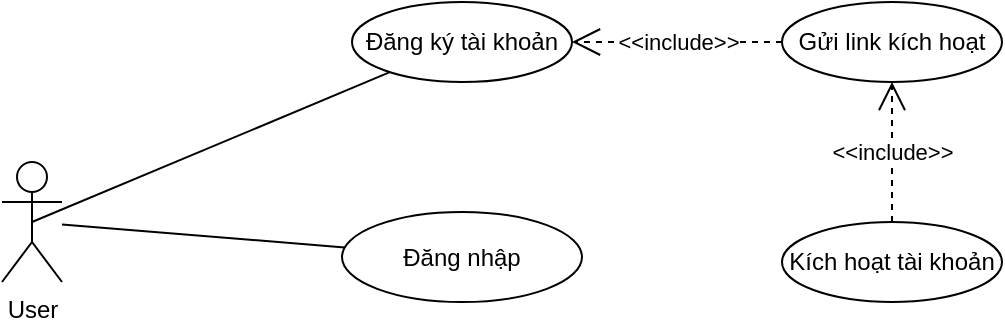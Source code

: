 <mxfile version="24.7.17">
  <diagram name="Page-1" id="N2uSfmog41vRjkX8YVxG">
    <mxGraphModel dx="1290" dy="563" grid="1" gridSize="10" guides="1" tooltips="1" connect="1" arrows="1" fold="1" page="1" pageScale="1" pageWidth="850" pageHeight="1100" math="0" shadow="0">
      <root>
        <mxCell id="0" />
        <mxCell id="1" parent="0" />
        <mxCell id="cNN2dI21RtlMbFky-l4t-1" value="User" style="shape=umlActor;verticalLabelPosition=bottom;verticalAlign=top;html=1;outlineConnect=0;" vertex="1" parent="1">
          <mxGeometry x="110" y="170" width="30" height="60" as="geometry" />
        </mxCell>
        <mxCell id="cNN2dI21RtlMbFky-l4t-2" value="Đăng nhập" style="ellipse;whiteSpace=wrap;html=1;" vertex="1" parent="1">
          <mxGeometry x="280" y="195" width="120" height="45" as="geometry" />
        </mxCell>
        <mxCell id="cNN2dI21RtlMbFky-l4t-3" value="Đăng ký tài khoản" style="ellipse;whiteSpace=wrap;html=1;" vertex="1" parent="1">
          <mxGeometry x="285" y="90" width="110" height="40" as="geometry" />
        </mxCell>
        <mxCell id="cNN2dI21RtlMbFky-l4t-4" value="" style="endArrow=none;html=1;rounded=0;strokeColor=default;align=center;verticalAlign=middle;fontFamily=Helvetica;fontSize=11;fontColor=default;labelBackgroundColor=default;edgeStyle=none;exitX=0.5;exitY=0.5;exitDx=0;exitDy=0;exitPerimeter=0;" edge="1" parent="1" source="cNN2dI21RtlMbFky-l4t-1" target="cNN2dI21RtlMbFky-l4t-3">
          <mxGeometry width="50" height="50" relative="1" as="geometry">
            <mxPoint x="216" y="549" as="sourcePoint" />
            <mxPoint x="433" y="521" as="targetPoint" />
          </mxGeometry>
        </mxCell>
        <mxCell id="cNN2dI21RtlMbFky-l4t-5" value="" style="endArrow=none;html=1;rounded=0;strokeColor=default;align=center;verticalAlign=middle;fontFamily=Helvetica;fontSize=11;fontColor=default;labelBackgroundColor=default;edgeStyle=none;" edge="1" parent="1" source="cNN2dI21RtlMbFky-l4t-1" target="cNN2dI21RtlMbFky-l4t-2">
          <mxGeometry width="50" height="50" relative="1" as="geometry">
            <mxPoint x="135" y="210" as="sourcePoint" />
            <mxPoint x="314" y="135" as="targetPoint" />
          </mxGeometry>
        </mxCell>
        <mxCell id="cNN2dI21RtlMbFky-l4t-7" value="Gửi link kích hoạt" style="ellipse;whiteSpace=wrap;html=1;" vertex="1" parent="1">
          <mxGeometry x="500" y="90" width="110" height="40" as="geometry" />
        </mxCell>
        <mxCell id="cNN2dI21RtlMbFky-l4t-8" value="Kích hoạt tài khoản" style="ellipse;whiteSpace=wrap;html=1;" vertex="1" parent="1">
          <mxGeometry x="500" y="200" width="110" height="40" as="geometry" />
        </mxCell>
        <mxCell id="cNN2dI21RtlMbFky-l4t-11" value="&amp;lt;&amp;lt;include&amp;gt;&amp;gt;" style="endArrow=open;endSize=12;dashed=1;html=1;rounded=0;strokeColor=default;align=center;verticalAlign=middle;fontFamily=Helvetica;fontSize=11;fontColor=default;labelBackgroundColor=default;edgeStyle=none;" edge="1" parent="1" source="cNN2dI21RtlMbFky-l4t-7" target="cNN2dI21RtlMbFky-l4t-3">
          <mxGeometry width="160" relative="1" as="geometry">
            <mxPoint x="395" y="448" as="sourcePoint" />
            <mxPoint x="470" y="448" as="targetPoint" />
            <mxPoint as="offset" />
          </mxGeometry>
        </mxCell>
        <mxCell id="cNN2dI21RtlMbFky-l4t-12" value="&amp;lt;&amp;lt;include&amp;gt;&amp;gt;" style="endArrow=open;endSize=12;dashed=1;html=1;rounded=0;strokeColor=default;align=center;verticalAlign=middle;fontFamily=Helvetica;fontSize=11;fontColor=default;labelBackgroundColor=default;edgeStyle=none;" edge="1" parent="1" source="cNN2dI21RtlMbFky-l4t-8" target="cNN2dI21RtlMbFky-l4t-7">
          <mxGeometry width="160" relative="1" as="geometry">
            <mxPoint x="510" y="120" as="sourcePoint" />
            <mxPoint x="405" y="120" as="targetPoint" />
            <mxPoint as="offset" />
          </mxGeometry>
        </mxCell>
      </root>
    </mxGraphModel>
  </diagram>
</mxfile>

